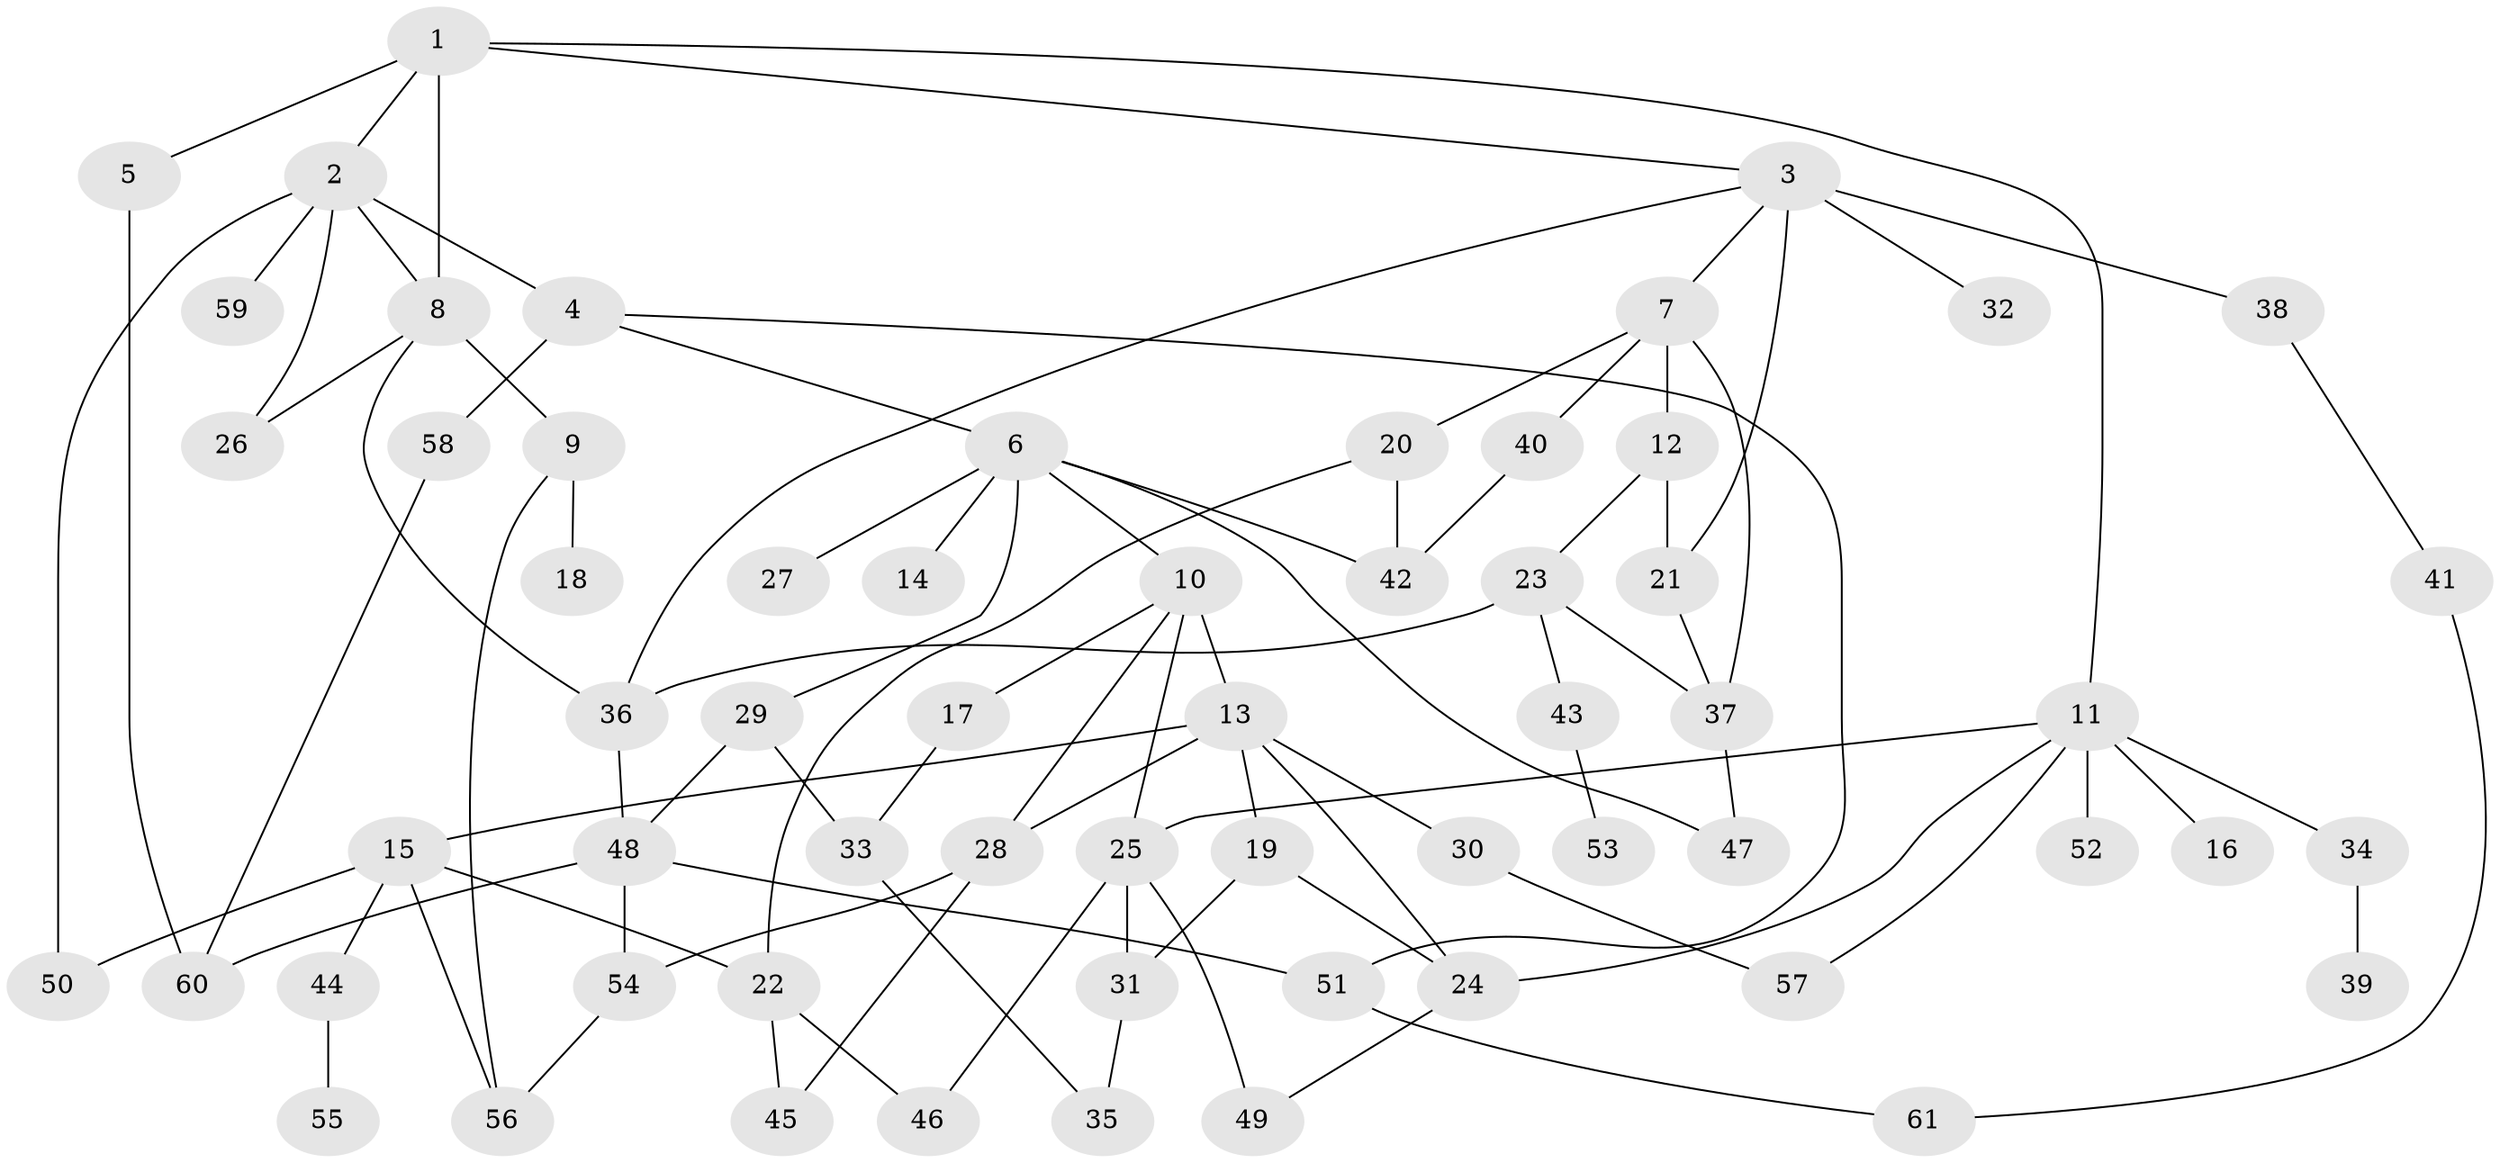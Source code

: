 // Generated by graph-tools (version 1.1) at 2025/01/03/09/25 03:01:10]
// undirected, 61 vertices, 91 edges
graph export_dot {
graph [start="1"]
  node [color=gray90,style=filled];
  1;
  2;
  3;
  4;
  5;
  6;
  7;
  8;
  9;
  10;
  11;
  12;
  13;
  14;
  15;
  16;
  17;
  18;
  19;
  20;
  21;
  22;
  23;
  24;
  25;
  26;
  27;
  28;
  29;
  30;
  31;
  32;
  33;
  34;
  35;
  36;
  37;
  38;
  39;
  40;
  41;
  42;
  43;
  44;
  45;
  46;
  47;
  48;
  49;
  50;
  51;
  52;
  53;
  54;
  55;
  56;
  57;
  58;
  59;
  60;
  61;
  1 -- 2;
  1 -- 3;
  1 -- 5;
  1 -- 11;
  1 -- 8;
  2 -- 4;
  2 -- 8;
  2 -- 59;
  2 -- 50;
  2 -- 26;
  3 -- 7;
  3 -- 32;
  3 -- 36;
  3 -- 38;
  3 -- 21;
  4 -- 6;
  4 -- 58;
  4 -- 51;
  5 -- 60;
  6 -- 10;
  6 -- 14;
  6 -- 27;
  6 -- 29;
  6 -- 42;
  6 -- 47;
  7 -- 12;
  7 -- 20;
  7 -- 37;
  7 -- 40;
  8 -- 9;
  8 -- 26;
  8 -- 36;
  9 -- 18;
  9 -- 56;
  10 -- 13;
  10 -- 17;
  10 -- 28;
  10 -- 25;
  11 -- 16;
  11 -- 25;
  11 -- 34;
  11 -- 52;
  11 -- 57;
  11 -- 24;
  12 -- 21;
  12 -- 23;
  13 -- 15;
  13 -- 19;
  13 -- 24;
  13 -- 30;
  13 -- 28;
  15 -- 22;
  15 -- 44;
  15 -- 50;
  15 -- 56;
  17 -- 33;
  19 -- 31;
  19 -- 24;
  20 -- 22;
  20 -- 42;
  21 -- 37;
  22 -- 46;
  22 -- 45;
  23 -- 43;
  23 -- 36;
  23 -- 37;
  24 -- 49;
  25 -- 31;
  25 -- 46;
  25 -- 49;
  28 -- 45;
  28 -- 54;
  29 -- 48;
  29 -- 33;
  30 -- 57;
  31 -- 35;
  33 -- 35;
  34 -- 39;
  36 -- 48;
  37 -- 47;
  38 -- 41;
  40 -- 42;
  41 -- 61;
  43 -- 53;
  44 -- 55;
  48 -- 51;
  48 -- 54;
  48 -- 60;
  51 -- 61;
  54 -- 56;
  58 -- 60;
}
